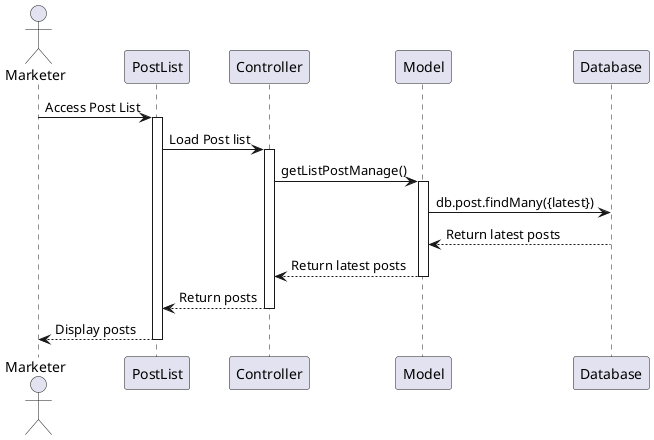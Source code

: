 @startuml
actor Marketer
participant "PostList" as PostListPage
participant "Controller" as Controller
participant "Model" as Model
participant "Database" as Database

Marketer -> PostListPage: Access Post List
activate PostListPage

PostListPage -> Controller: Load Post list
activate Controller
Controller -> Model: getListPostManage()
activate Model
Model -> Database: db.post.findMany({latest})
Database --> Model: Return latest posts
Model --> Controller: Return latest posts
deactivate Model
Controller --> PostListPage: Return posts
deactivate Controller
PostListPage --> Marketer: Display posts
deactivate PostListPage

@enduml
